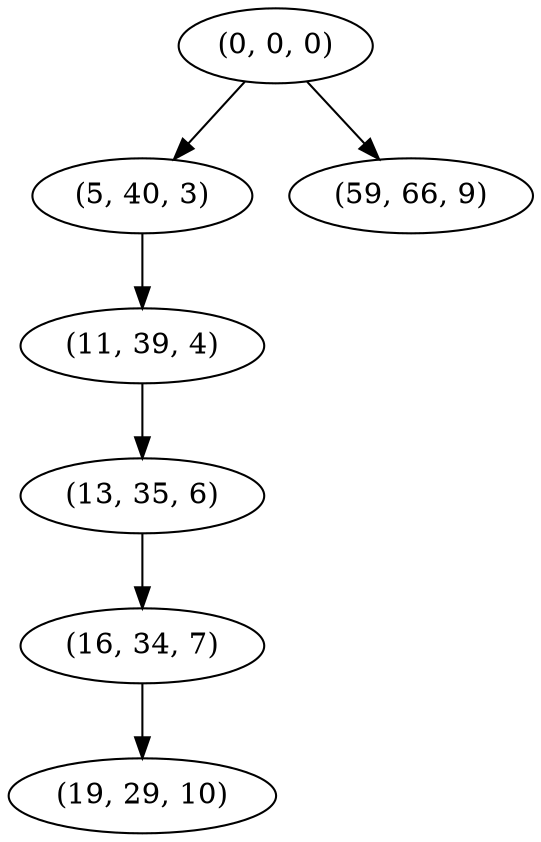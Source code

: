 digraph tree {
    "(0, 0, 0)";
    "(5, 40, 3)";
    "(11, 39, 4)";
    "(13, 35, 6)";
    "(16, 34, 7)";
    "(19, 29, 10)";
    "(59, 66, 9)";
    "(0, 0, 0)" -> "(5, 40, 3)";
    "(0, 0, 0)" -> "(59, 66, 9)";
    "(5, 40, 3)" -> "(11, 39, 4)";
    "(11, 39, 4)" -> "(13, 35, 6)";
    "(13, 35, 6)" -> "(16, 34, 7)";
    "(16, 34, 7)" -> "(19, 29, 10)";
}
